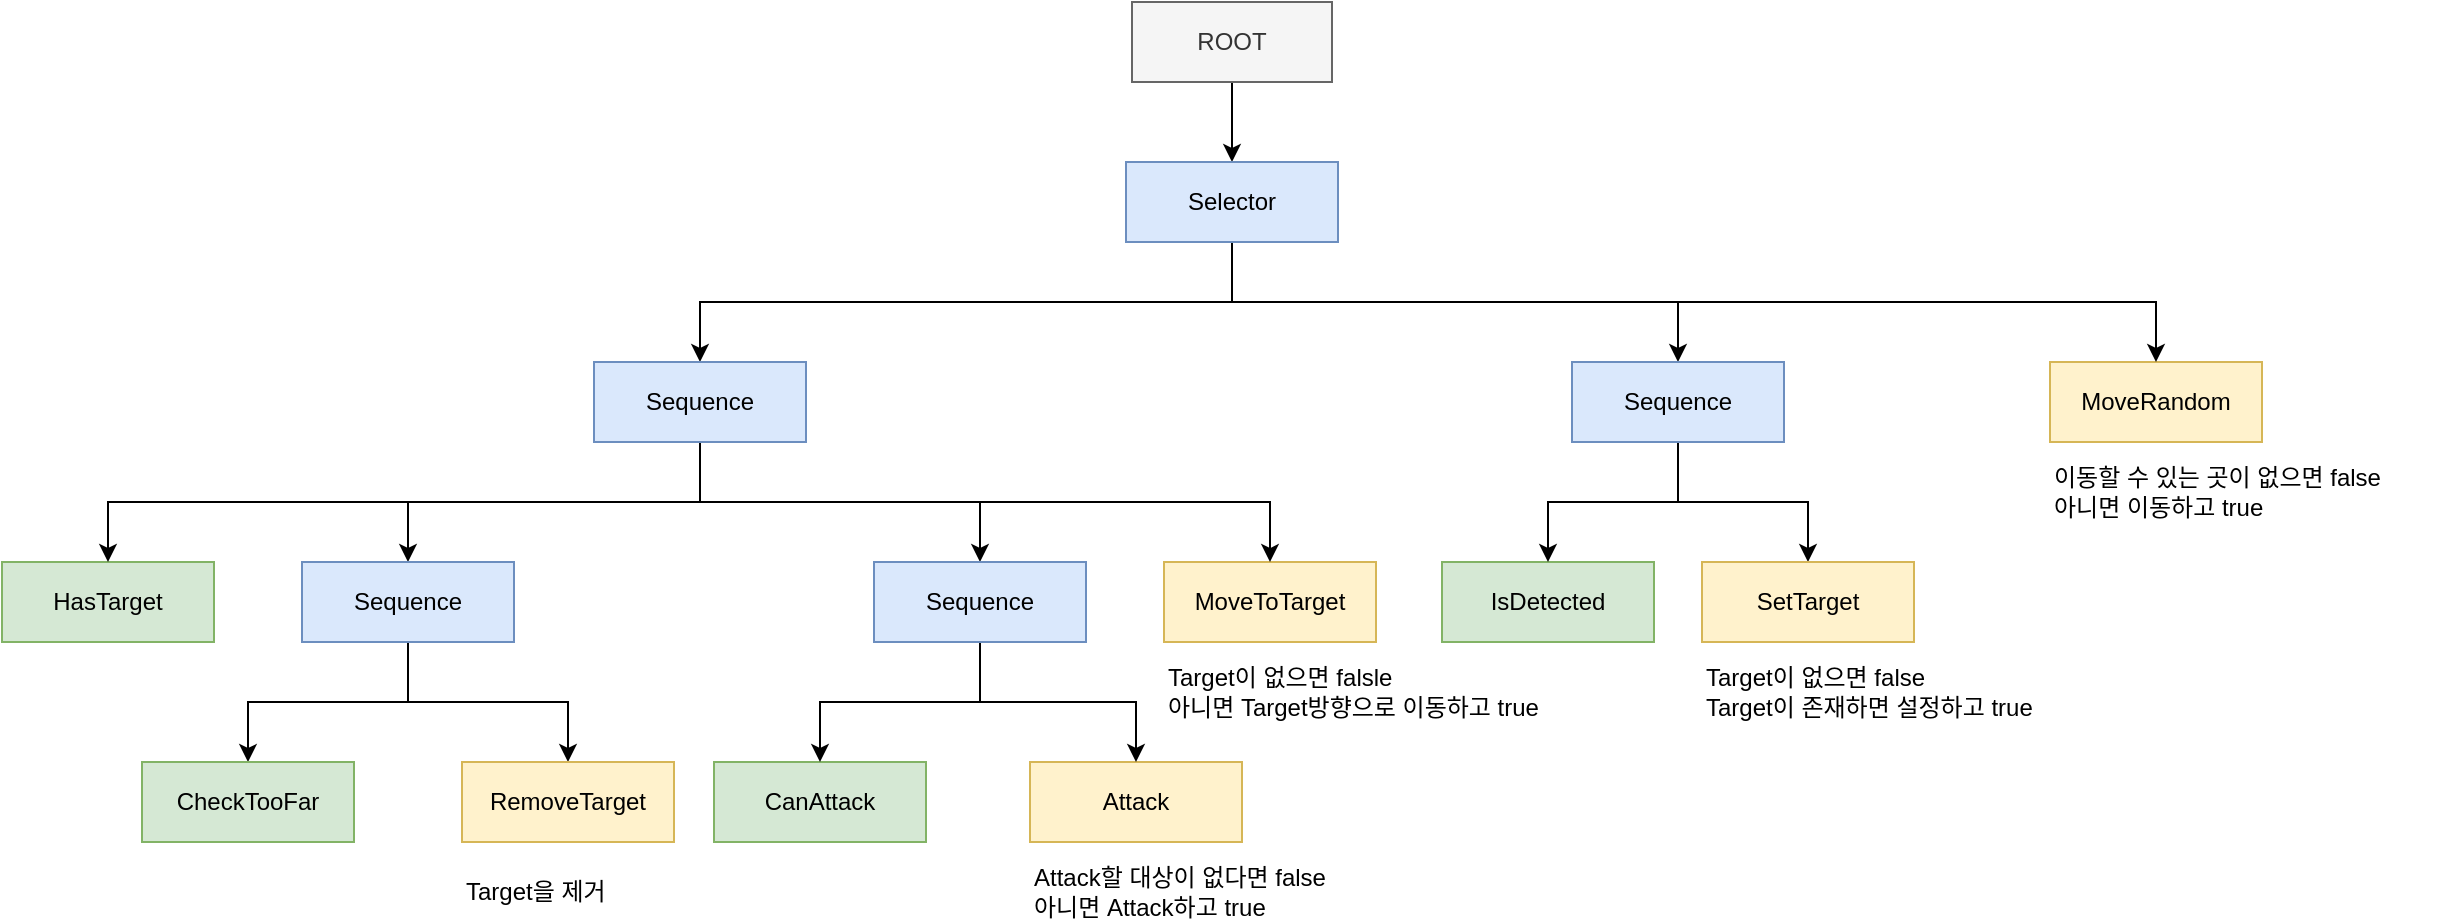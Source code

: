 <mxfile version="25.0.3">
  <diagram name="페이지-1" id="qO3WU6vq5KTfukZ1KvmM">
    <mxGraphModel dx="2336" dy="777" grid="1" gridSize="10" guides="1" tooltips="1" connect="1" arrows="1" fold="1" page="1" pageScale="1" pageWidth="827" pageHeight="1169" math="0" shadow="0">
      <root>
        <mxCell id="0" />
        <mxCell id="1" parent="0" />
        <mxCell id="sB36iu-uxkXUOIrz6X19-11" style="edgeStyle=orthogonalEdgeStyle;rounded=0;orthogonalLoop=1;jettySize=auto;html=1;exitX=0.5;exitY=1;exitDx=0;exitDy=0;entryX=0.5;entryY=0;entryDx=0;entryDy=0;" edge="1" parent="1" source="sB36iu-uxkXUOIrz6X19-1" target="sB36iu-uxkXUOIrz6X19-8">
          <mxGeometry relative="1" as="geometry" />
        </mxCell>
        <mxCell id="sB36iu-uxkXUOIrz6X19-1" value="ROOT" style="rounded=0;whiteSpace=wrap;html=1;fillColor=#f5f5f5;fontColor=#333333;strokeColor=#666666;" vertex="1" parent="1">
          <mxGeometry x="364" y="40" width="100" height="40" as="geometry" />
        </mxCell>
        <mxCell id="sB36iu-uxkXUOIrz6X19-2" value="IsDetected" style="rounded=0;whiteSpace=wrap;html=1;fillColor=#d5e8d4;strokeColor=#82b366;" vertex="1" parent="1">
          <mxGeometry x="519" y="320" width="106" height="40" as="geometry" />
        </mxCell>
        <mxCell id="sB36iu-uxkXUOIrz6X19-3" value="MoveRandom" style="rounded=0;whiteSpace=wrap;html=1;fillColor=#fff2cc;strokeColor=#d6b656;" vertex="1" parent="1">
          <mxGeometry x="823" y="220" width="106" height="40" as="geometry" />
        </mxCell>
        <mxCell id="sB36iu-uxkXUOIrz6X19-4" value="HasTarget" style="rounded=0;whiteSpace=wrap;html=1;fillColor=#d5e8d4;strokeColor=#82b366;" vertex="1" parent="1">
          <mxGeometry x="-201" y="320" width="106" height="40" as="geometry" />
        </mxCell>
        <mxCell id="sB36iu-uxkXUOIrz6X19-5" value="CanAttack" style="rounded=0;whiteSpace=wrap;html=1;fillColor=#d5e8d4;strokeColor=#82b366;" vertex="1" parent="1">
          <mxGeometry x="155" y="420" width="106" height="40" as="geometry" />
        </mxCell>
        <mxCell id="sB36iu-uxkXUOIrz6X19-6" value="Attack" style="rounded=0;whiteSpace=wrap;html=1;fillColor=#fff2cc;strokeColor=#d6b656;" vertex="1" parent="1">
          <mxGeometry x="313" y="420" width="106" height="40" as="geometry" />
        </mxCell>
        <mxCell id="sB36iu-uxkXUOIrz6X19-7" value="MoveToTarget" style="rounded=0;whiteSpace=wrap;html=1;fillColor=#fff2cc;strokeColor=#d6b656;" vertex="1" parent="1">
          <mxGeometry x="380" y="320" width="106" height="40" as="geometry" />
        </mxCell>
        <mxCell id="sB36iu-uxkXUOIrz6X19-15" style="edgeStyle=orthogonalEdgeStyle;rounded=0;orthogonalLoop=1;jettySize=auto;html=1;exitX=0.5;exitY=1;exitDx=0;exitDy=0;" edge="1" parent="1" source="sB36iu-uxkXUOIrz6X19-8" target="sB36iu-uxkXUOIrz6X19-3">
          <mxGeometry relative="1" as="geometry" />
        </mxCell>
        <mxCell id="sB36iu-uxkXUOIrz6X19-17" style="edgeStyle=orthogonalEdgeStyle;rounded=0;orthogonalLoop=1;jettySize=auto;html=1;exitX=0.5;exitY=1;exitDx=0;exitDy=0;" edge="1" parent="1" source="sB36iu-uxkXUOIrz6X19-8" target="sB36iu-uxkXUOIrz6X19-16">
          <mxGeometry relative="1" as="geometry" />
        </mxCell>
        <mxCell id="sB36iu-uxkXUOIrz6X19-24" style="edgeStyle=orthogonalEdgeStyle;rounded=0;orthogonalLoop=1;jettySize=auto;html=1;exitX=0.5;exitY=1;exitDx=0;exitDy=0;entryX=0.5;entryY=0;entryDx=0;entryDy=0;" edge="1" parent="1" source="sB36iu-uxkXUOIrz6X19-8" target="sB36iu-uxkXUOIrz6X19-23">
          <mxGeometry relative="1" as="geometry" />
        </mxCell>
        <mxCell id="sB36iu-uxkXUOIrz6X19-8" value="Selector" style="rounded=0;whiteSpace=wrap;html=1;fillColor=#dae8fc;strokeColor=#6c8ebf;" vertex="1" parent="1">
          <mxGeometry x="361" y="120" width="106" height="40" as="geometry" />
        </mxCell>
        <mxCell id="sB36iu-uxkXUOIrz6X19-18" style="edgeStyle=orthogonalEdgeStyle;rounded=0;orthogonalLoop=1;jettySize=auto;html=1;exitX=0.5;exitY=1;exitDx=0;exitDy=0;" edge="1" parent="1" source="sB36iu-uxkXUOIrz6X19-16" target="sB36iu-uxkXUOIrz6X19-4">
          <mxGeometry relative="1" as="geometry" />
        </mxCell>
        <mxCell id="sB36iu-uxkXUOIrz6X19-20" style="edgeStyle=orthogonalEdgeStyle;rounded=0;orthogonalLoop=1;jettySize=auto;html=1;exitX=0.5;exitY=1;exitDx=0;exitDy=0;" edge="1" parent="1" source="sB36iu-uxkXUOIrz6X19-16" target="sB36iu-uxkXUOIrz6X19-19">
          <mxGeometry relative="1" as="geometry" />
        </mxCell>
        <mxCell id="sB36iu-uxkXUOIrz6X19-28" style="edgeStyle=orthogonalEdgeStyle;rounded=0;orthogonalLoop=1;jettySize=auto;html=1;exitX=0.5;exitY=1;exitDx=0;exitDy=0;" edge="1" parent="1" source="sB36iu-uxkXUOIrz6X19-16" target="sB36iu-uxkXUOIrz6X19-7">
          <mxGeometry relative="1" as="geometry" />
        </mxCell>
        <mxCell id="sB36iu-uxkXUOIrz6X19-34" style="edgeStyle=orthogonalEdgeStyle;rounded=0;orthogonalLoop=1;jettySize=auto;html=1;exitX=0.5;exitY=1;exitDx=0;exitDy=0;" edge="1" parent="1" source="sB36iu-uxkXUOIrz6X19-16" target="sB36iu-uxkXUOIrz6X19-33">
          <mxGeometry relative="1" as="geometry" />
        </mxCell>
        <mxCell id="sB36iu-uxkXUOIrz6X19-16" value="Sequence" style="rounded=0;whiteSpace=wrap;html=1;fillColor=#dae8fc;strokeColor=#6c8ebf;" vertex="1" parent="1">
          <mxGeometry x="95" y="220" width="106" height="40" as="geometry" />
        </mxCell>
        <mxCell id="sB36iu-uxkXUOIrz6X19-21" style="edgeStyle=orthogonalEdgeStyle;rounded=0;orthogonalLoop=1;jettySize=auto;html=1;exitX=0.5;exitY=1;exitDx=0;exitDy=0;" edge="1" parent="1" source="sB36iu-uxkXUOIrz6X19-19" target="sB36iu-uxkXUOIrz6X19-5">
          <mxGeometry relative="1" as="geometry" />
        </mxCell>
        <mxCell id="sB36iu-uxkXUOIrz6X19-22" style="edgeStyle=orthogonalEdgeStyle;rounded=0;orthogonalLoop=1;jettySize=auto;html=1;exitX=0.5;exitY=1;exitDx=0;exitDy=0;" edge="1" parent="1" source="sB36iu-uxkXUOIrz6X19-19" target="sB36iu-uxkXUOIrz6X19-6">
          <mxGeometry relative="1" as="geometry" />
        </mxCell>
        <mxCell id="sB36iu-uxkXUOIrz6X19-19" value="Sequence" style="rounded=0;whiteSpace=wrap;html=1;fillColor=#dae8fc;strokeColor=#6c8ebf;" vertex="1" parent="1">
          <mxGeometry x="235" y="320" width="106" height="40" as="geometry" />
        </mxCell>
        <mxCell id="sB36iu-uxkXUOIrz6X19-25" style="edgeStyle=orthogonalEdgeStyle;rounded=0;orthogonalLoop=1;jettySize=auto;html=1;exitX=0.5;exitY=1;exitDx=0;exitDy=0;" edge="1" parent="1" source="sB36iu-uxkXUOIrz6X19-23" target="sB36iu-uxkXUOIrz6X19-2">
          <mxGeometry relative="1" as="geometry" />
        </mxCell>
        <mxCell id="sB36iu-uxkXUOIrz6X19-27" style="edgeStyle=orthogonalEdgeStyle;rounded=0;orthogonalLoop=1;jettySize=auto;html=1;exitX=0.5;exitY=1;exitDx=0;exitDy=0;" edge="1" parent="1" source="sB36iu-uxkXUOIrz6X19-23" target="sB36iu-uxkXUOIrz6X19-26">
          <mxGeometry relative="1" as="geometry" />
        </mxCell>
        <mxCell id="sB36iu-uxkXUOIrz6X19-23" value="Sequence" style="rounded=0;whiteSpace=wrap;html=1;fillColor=#dae8fc;strokeColor=#6c8ebf;" vertex="1" parent="1">
          <mxGeometry x="584" y="220" width="106" height="40" as="geometry" />
        </mxCell>
        <mxCell id="sB36iu-uxkXUOIrz6X19-26" value="SetTarget" style="rounded=0;whiteSpace=wrap;html=1;fillColor=#fff2cc;strokeColor=#d6b656;" vertex="1" parent="1">
          <mxGeometry x="649" y="320" width="106" height="40" as="geometry" />
        </mxCell>
        <mxCell id="sB36iu-uxkXUOIrz6X19-29" value="Attack할 대상이 없다면 false&lt;div&gt;아니면 Attack하고 true&lt;/div&gt;" style="text;html=1;align=left;verticalAlign=middle;whiteSpace=wrap;rounded=0;" vertex="1" parent="1">
          <mxGeometry x="313" y="470" width="206" height="30" as="geometry" />
        </mxCell>
        <mxCell id="sB36iu-uxkXUOIrz6X19-30" value="Target이 없으면 falsle&lt;div&gt;아니면 Target방향으로 이동하고 true&lt;/div&gt;" style="text;html=1;align=left;verticalAlign=middle;whiteSpace=wrap;rounded=0;" vertex="1" parent="1">
          <mxGeometry x="380" y="370" width="206" height="30" as="geometry" />
        </mxCell>
        <mxCell id="sB36iu-uxkXUOIrz6X19-31" value="&lt;div&gt;Target이 없으면 false&lt;/div&gt;Target이 존재하면 설정하고 true" style="text;html=1;align=left;verticalAlign=middle;whiteSpace=wrap;rounded=0;" vertex="1" parent="1">
          <mxGeometry x="649" y="370" width="206" height="30" as="geometry" />
        </mxCell>
        <mxCell id="sB36iu-uxkXUOIrz6X19-32" value="이동할 수 있는 곳이 없으면 false&lt;div&gt;아니면 이동하고 true&lt;/div&gt;" style="text;html=1;align=left;verticalAlign=middle;whiteSpace=wrap;rounded=0;" vertex="1" parent="1">
          <mxGeometry x="823" y="270" width="206" height="30" as="geometry" />
        </mxCell>
        <mxCell id="sB36iu-uxkXUOIrz6X19-36" style="edgeStyle=orthogonalEdgeStyle;rounded=0;orthogonalLoop=1;jettySize=auto;html=1;exitX=0.5;exitY=1;exitDx=0;exitDy=0;" edge="1" parent="1" source="sB36iu-uxkXUOIrz6X19-33" target="sB36iu-uxkXUOIrz6X19-35">
          <mxGeometry relative="1" as="geometry" />
        </mxCell>
        <mxCell id="sB36iu-uxkXUOIrz6X19-38" style="edgeStyle=orthogonalEdgeStyle;rounded=0;orthogonalLoop=1;jettySize=auto;html=1;exitX=0.5;exitY=1;exitDx=0;exitDy=0;" edge="1" parent="1" source="sB36iu-uxkXUOIrz6X19-33" target="sB36iu-uxkXUOIrz6X19-37">
          <mxGeometry relative="1" as="geometry" />
        </mxCell>
        <mxCell id="sB36iu-uxkXUOIrz6X19-33" value="Sequence" style="rounded=0;whiteSpace=wrap;html=1;fillColor=#dae8fc;strokeColor=#6c8ebf;" vertex="1" parent="1">
          <mxGeometry x="-51" y="320" width="106" height="40" as="geometry" />
        </mxCell>
        <mxCell id="sB36iu-uxkXUOIrz6X19-35" value="CheckTooFar" style="rounded=0;whiteSpace=wrap;html=1;fillColor=#d5e8d4;strokeColor=#82b366;" vertex="1" parent="1">
          <mxGeometry x="-131" y="420" width="106" height="40" as="geometry" />
        </mxCell>
        <mxCell id="sB36iu-uxkXUOIrz6X19-37" value="RemoveTarget" style="rounded=0;whiteSpace=wrap;html=1;fillColor=#fff2cc;strokeColor=#d6b656;" vertex="1" parent="1">
          <mxGeometry x="29" y="420" width="106" height="40" as="geometry" />
        </mxCell>
        <mxCell id="sB36iu-uxkXUOIrz6X19-39" value="Target을 제거" style="text;html=1;align=left;verticalAlign=middle;whiteSpace=wrap;rounded=0;" vertex="1" parent="1">
          <mxGeometry x="29" y="470" width="206" height="30" as="geometry" />
        </mxCell>
      </root>
    </mxGraphModel>
  </diagram>
</mxfile>
